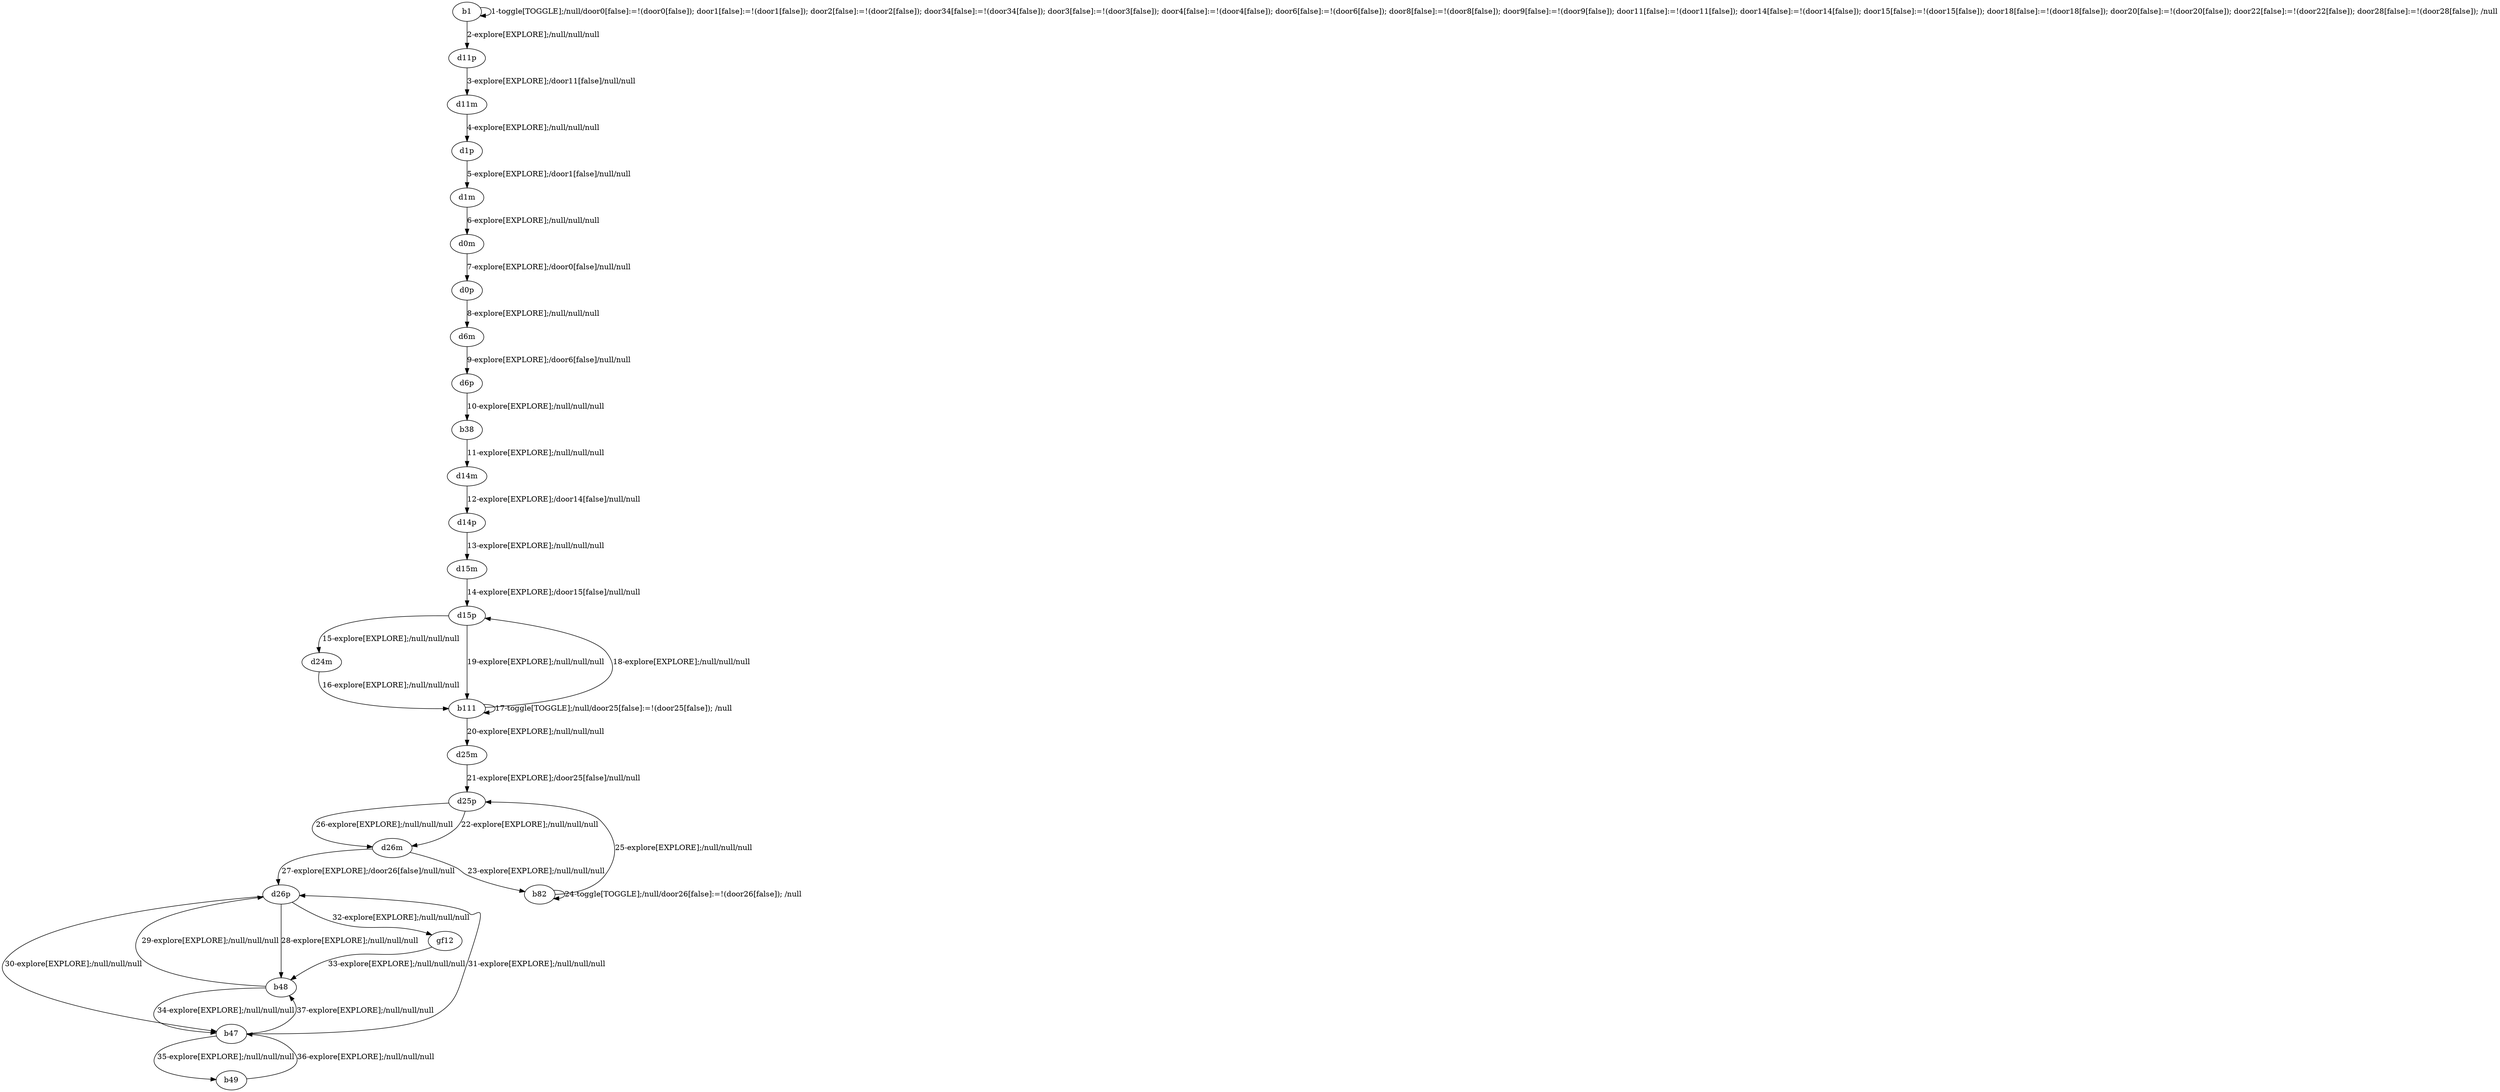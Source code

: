 # Total number of goals covered by this test: 1
# b49 --> b47

digraph g {
"b1" -> "b1" [label = "1-toggle[TOGGLE];/null/door0[false]:=!(door0[false]); door1[false]:=!(door1[false]); door2[false]:=!(door2[false]); door34[false]:=!(door34[false]); door3[false]:=!(door3[false]); door4[false]:=!(door4[false]); door6[false]:=!(door6[false]); door8[false]:=!(door8[false]); door9[false]:=!(door9[false]); door11[false]:=!(door11[false]); door14[false]:=!(door14[false]); door15[false]:=!(door15[false]); door18[false]:=!(door18[false]); door20[false]:=!(door20[false]); door22[false]:=!(door22[false]); door28[false]:=!(door28[false]); /null"];
"b1" -> "d11p" [label = "2-explore[EXPLORE];/null/null/null"];
"d11p" -> "d11m" [label = "3-explore[EXPLORE];/door11[false]/null/null"];
"d11m" -> "d1p" [label = "4-explore[EXPLORE];/null/null/null"];
"d1p" -> "d1m" [label = "5-explore[EXPLORE];/door1[false]/null/null"];
"d1m" -> "d0m" [label = "6-explore[EXPLORE];/null/null/null"];
"d0m" -> "d0p" [label = "7-explore[EXPLORE];/door0[false]/null/null"];
"d0p" -> "d6m" [label = "8-explore[EXPLORE];/null/null/null"];
"d6m" -> "d6p" [label = "9-explore[EXPLORE];/door6[false]/null/null"];
"d6p" -> "b38" [label = "10-explore[EXPLORE];/null/null/null"];
"b38" -> "d14m" [label = "11-explore[EXPLORE];/null/null/null"];
"d14m" -> "d14p" [label = "12-explore[EXPLORE];/door14[false]/null/null"];
"d14p" -> "d15m" [label = "13-explore[EXPLORE];/null/null/null"];
"d15m" -> "d15p" [label = "14-explore[EXPLORE];/door15[false]/null/null"];
"d15p" -> "d24m" [label = "15-explore[EXPLORE];/null/null/null"];
"d24m" -> "b111" [label = "16-explore[EXPLORE];/null/null/null"];
"b111" -> "b111" [label = "17-toggle[TOGGLE];/null/door25[false]:=!(door25[false]); /null"];
"b111" -> "d15p" [label = "18-explore[EXPLORE];/null/null/null"];
"d15p" -> "b111" [label = "19-explore[EXPLORE];/null/null/null"];
"b111" -> "d25m" [label = "20-explore[EXPLORE];/null/null/null"];
"d25m" -> "d25p" [label = "21-explore[EXPLORE];/door25[false]/null/null"];
"d25p" -> "d26m" [label = "22-explore[EXPLORE];/null/null/null"];
"d26m" -> "b82" [label = "23-explore[EXPLORE];/null/null/null"];
"b82" -> "b82" [label = "24-toggle[TOGGLE];/null/door26[false]:=!(door26[false]); /null"];
"b82" -> "d25p" [label = "25-explore[EXPLORE];/null/null/null"];
"d25p" -> "d26m" [label = "26-explore[EXPLORE];/null/null/null"];
"d26m" -> "d26p" [label = "27-explore[EXPLORE];/door26[false]/null/null"];
"d26p" -> "b48" [label = "28-explore[EXPLORE];/null/null/null"];
"b48" -> "d26p" [label = "29-explore[EXPLORE];/null/null/null"];
"d26p" -> "b47" [label = "30-explore[EXPLORE];/null/null/null"];
"b47" -> "d26p" [label = "31-explore[EXPLORE];/null/null/null"];
"d26p" -> "gf12" [label = "32-explore[EXPLORE];/null/null/null"];
"gf12" -> "b48" [label = "33-explore[EXPLORE];/null/null/null"];
"b48" -> "b47" [label = "34-explore[EXPLORE];/null/null/null"];
"b47" -> "b49" [label = "35-explore[EXPLORE];/null/null/null"];
"b49" -> "b47" [label = "36-explore[EXPLORE];/null/null/null"];
"b47" -> "b48" [label = "37-explore[EXPLORE];/null/null/null"];
}